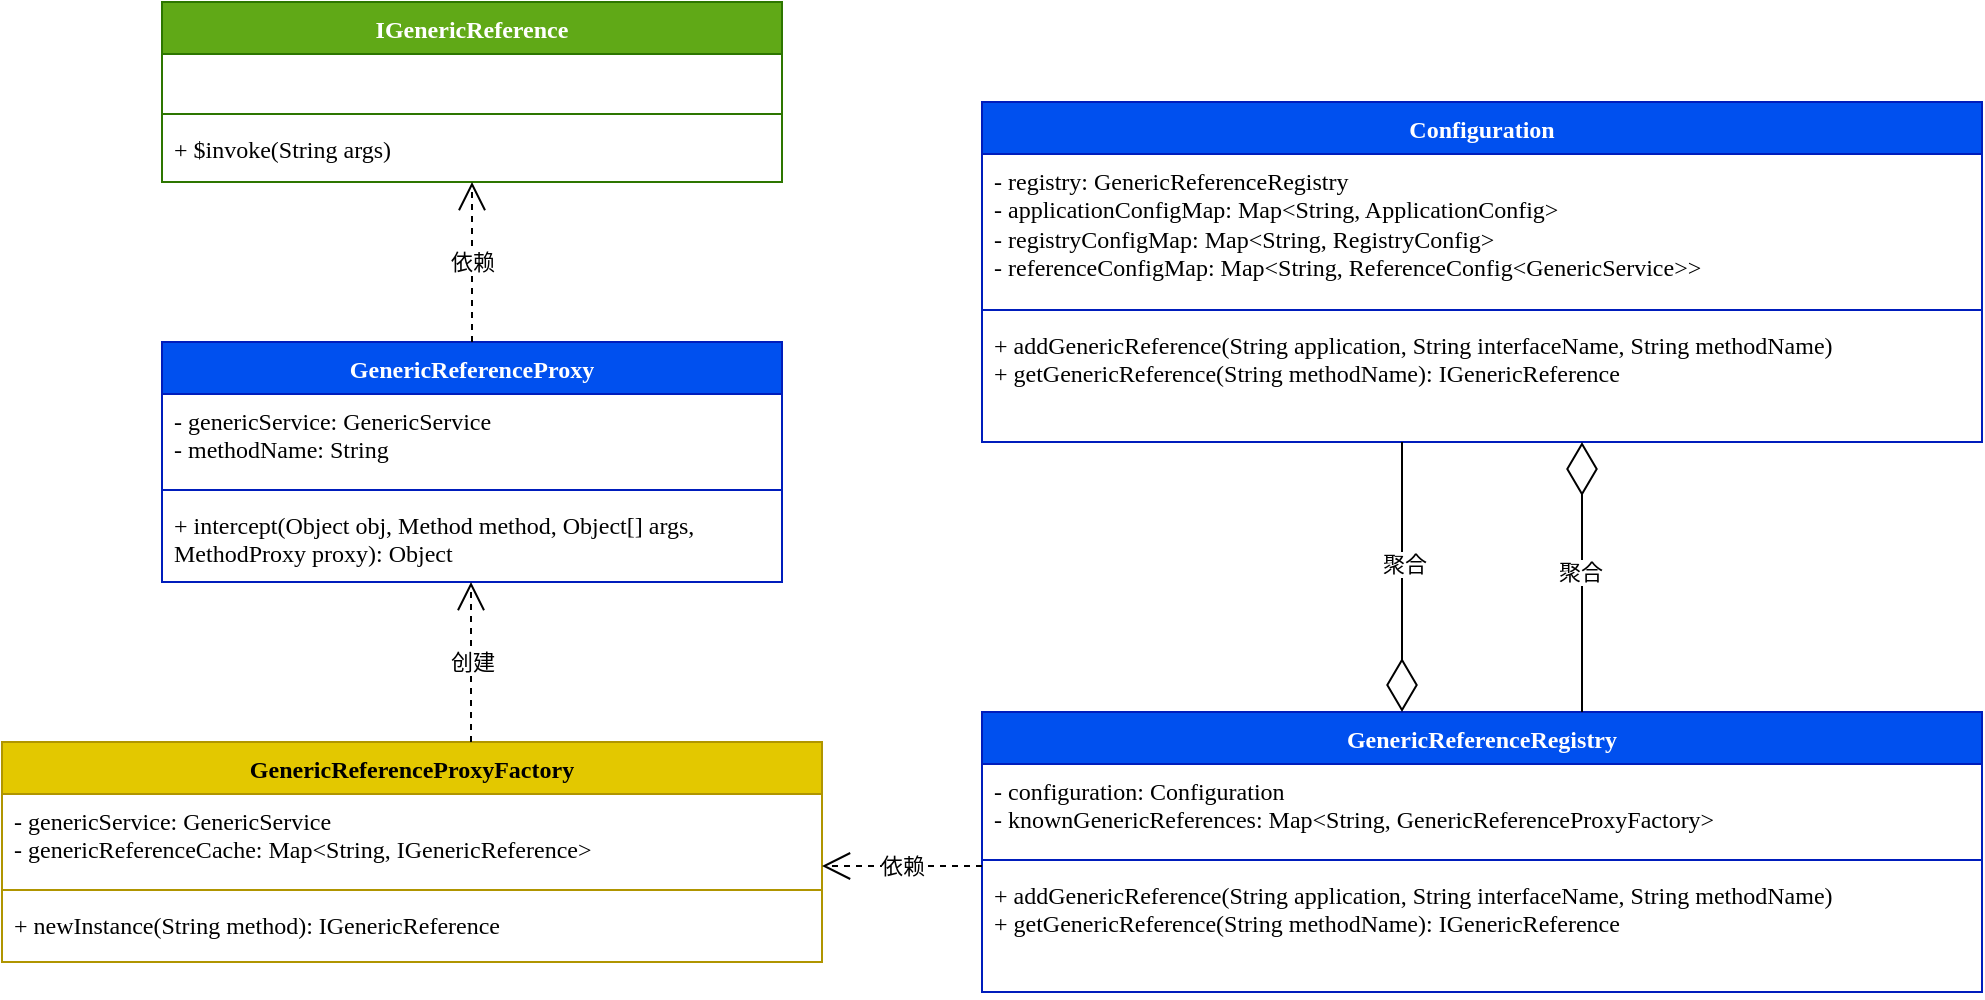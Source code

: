 <mxfile version="24.0.1" type="github">
  <diagram name="第 1 页" id="hdfHfnW4J8s0pxE1J6MG">
    <mxGraphModel dx="1050" dy="530" grid="1" gridSize="10" guides="1" tooltips="1" connect="1" arrows="1" fold="1" page="1" pageScale="1" pageWidth="827" pageHeight="1169" math="0" shadow="0">
      <root>
        <mxCell id="0" />
        <mxCell id="1" parent="0" />
        <mxCell id="DYv4_KJz3e5PC-UhnC1p-1" value="&lt;font face=&quot;Lucida Console&quot;&gt;IGenericReference&lt;/font&gt;" style="swimlane;fontStyle=1;align=center;verticalAlign=top;childLayout=stackLayout;horizontal=1;startSize=26;horizontalStack=0;resizeParent=1;resizeParentMax=0;resizeLast=0;collapsible=1;marginBottom=0;whiteSpace=wrap;html=1;fillColor=#60a917;strokeColor=#2D7600;fontColor=#ffffff;" vertex="1" parent="1">
          <mxGeometry x="160" y="130" width="310" height="90" as="geometry" />
        </mxCell>
        <mxCell id="DYv4_KJz3e5PC-UhnC1p-2" value="&amp;nbsp;" style="text;strokeColor=none;fillColor=none;align=left;verticalAlign=top;spacingLeft=4;spacingRight=4;overflow=hidden;rotatable=0;points=[[0,0.5],[1,0.5]];portConstraint=eastwest;whiteSpace=wrap;html=1;" vertex="1" parent="DYv4_KJz3e5PC-UhnC1p-1">
          <mxGeometry y="26" width="310" height="26" as="geometry" />
        </mxCell>
        <mxCell id="DYv4_KJz3e5PC-UhnC1p-3" value="" style="line;strokeWidth=1;fillColor=none;align=left;verticalAlign=middle;spacingTop=-1;spacingLeft=3;spacingRight=3;rotatable=0;labelPosition=right;points=[];portConstraint=eastwest;strokeColor=inherit;" vertex="1" parent="DYv4_KJz3e5PC-UhnC1p-1">
          <mxGeometry y="52" width="310" height="8" as="geometry" />
        </mxCell>
        <mxCell id="DYv4_KJz3e5PC-UhnC1p-4" value="&lt;font face=&quot;Lucida Console&quot;&gt;+&amp;nbsp;$invoke(String args)&lt;/font&gt;" style="text;strokeColor=none;fillColor=none;align=left;verticalAlign=top;spacingLeft=4;spacingRight=4;overflow=hidden;rotatable=0;points=[[0,0.5],[1,0.5]];portConstraint=eastwest;whiteSpace=wrap;html=1;" vertex="1" parent="DYv4_KJz3e5PC-UhnC1p-1">
          <mxGeometry y="60" width="310" height="30" as="geometry" />
        </mxCell>
        <mxCell id="DYv4_KJz3e5PC-UhnC1p-5" value="&lt;font face=&quot;Lucida Console&quot;&gt;GenericReferenceProxy&lt;/font&gt;" style="swimlane;fontStyle=1;align=center;verticalAlign=top;childLayout=stackLayout;horizontal=1;startSize=26;horizontalStack=0;resizeParent=1;resizeParentMax=0;resizeLast=0;collapsible=1;marginBottom=0;whiteSpace=wrap;html=1;fillColor=#0050ef;strokeColor=#001DBC;fontColor=#ffffff;" vertex="1" parent="1">
          <mxGeometry x="160" y="300" width="310" height="120" as="geometry" />
        </mxCell>
        <mxCell id="DYv4_KJz3e5PC-UhnC1p-6" value="&lt;font face=&quot;Lucida Console&quot;&gt;-&amp;nbsp;genericService: GenericService&lt;br&gt;- methodName&lt;span style=&quot;background-color: initial;&quot;&gt;: String&lt;/span&gt;&lt;/font&gt;" style="text;strokeColor=none;fillColor=none;align=left;verticalAlign=top;spacingLeft=4;spacingRight=4;overflow=hidden;rotatable=0;points=[[0,0.5],[1,0.5]];portConstraint=eastwest;whiteSpace=wrap;html=1;" vertex="1" parent="DYv4_KJz3e5PC-UhnC1p-5">
          <mxGeometry y="26" width="310" height="44" as="geometry" />
        </mxCell>
        <mxCell id="DYv4_KJz3e5PC-UhnC1p-7" value="" style="line;strokeWidth=1;fillColor=none;align=left;verticalAlign=middle;spacingTop=-1;spacingLeft=3;spacingRight=3;rotatable=0;labelPosition=right;points=[];portConstraint=eastwest;strokeColor=inherit;" vertex="1" parent="DYv4_KJz3e5PC-UhnC1p-5">
          <mxGeometry y="70" width="310" height="8" as="geometry" />
        </mxCell>
        <mxCell id="DYv4_KJz3e5PC-UhnC1p-8" value="&lt;font face=&quot;Lucida Console&quot;&gt;+&amp;nbsp;intercept(Object obj, Method method, Object[] args, MethodProxy proxy): Object&lt;/font&gt;" style="text;strokeColor=none;fillColor=none;align=left;verticalAlign=top;spacingLeft=4;spacingRight=4;overflow=hidden;rotatable=0;points=[[0,0.5],[1,0.5]];portConstraint=eastwest;whiteSpace=wrap;html=1;" vertex="1" parent="DYv4_KJz3e5PC-UhnC1p-5">
          <mxGeometry y="78" width="310" height="42" as="geometry" />
        </mxCell>
        <mxCell id="DYv4_KJz3e5PC-UhnC1p-9" value="&lt;font face=&quot;Lucida Console&quot;&gt;GenericReferenceProxyFactory&lt;/font&gt;" style="swimlane;fontStyle=1;align=center;verticalAlign=top;childLayout=stackLayout;horizontal=1;startSize=26;horizontalStack=0;resizeParent=1;resizeParentMax=0;resizeLast=0;collapsible=1;marginBottom=0;whiteSpace=wrap;html=1;fillColor=#e3c800;strokeColor=#B09500;fontColor=#000000;" vertex="1" parent="1">
          <mxGeometry x="80" y="500" width="410" height="110" as="geometry" />
        </mxCell>
        <mxCell id="DYv4_KJz3e5PC-UhnC1p-10" value="&lt;font face=&quot;Lucida Console&quot;&gt;-&amp;nbsp;genericService: GenericService&lt;br&gt;-&amp;nbsp;&lt;span style=&quot;background-color: initial;&quot;&gt;genericReferenceCache:&amp;nbsp;&lt;/span&gt;Map&amp;lt;String, IGenericReference&amp;gt;&lt;/font&gt;" style="text;strokeColor=none;fillColor=none;align=left;verticalAlign=top;spacingLeft=4;spacingRight=4;overflow=hidden;rotatable=0;points=[[0,0.5],[1,0.5]];portConstraint=eastwest;whiteSpace=wrap;html=1;" vertex="1" parent="DYv4_KJz3e5PC-UhnC1p-9">
          <mxGeometry y="26" width="410" height="44" as="geometry" />
        </mxCell>
        <mxCell id="DYv4_KJz3e5PC-UhnC1p-11" value="" style="line;strokeWidth=1;fillColor=none;align=left;verticalAlign=middle;spacingTop=-1;spacingLeft=3;spacingRight=3;rotatable=0;labelPosition=right;points=[];portConstraint=eastwest;strokeColor=inherit;" vertex="1" parent="DYv4_KJz3e5PC-UhnC1p-9">
          <mxGeometry y="70" width="410" height="8" as="geometry" />
        </mxCell>
        <mxCell id="DYv4_KJz3e5PC-UhnC1p-12" value="&lt;font face=&quot;Lucida Console&quot;&gt;+ newInstance(String method):&amp;nbsp;IGenericReference&lt;/font&gt;" style="text;strokeColor=none;fillColor=none;align=left;verticalAlign=top;spacingLeft=4;spacingRight=4;overflow=hidden;rotatable=0;points=[[0,0.5],[1,0.5]];portConstraint=eastwest;whiteSpace=wrap;html=1;" vertex="1" parent="DYv4_KJz3e5PC-UhnC1p-9">
          <mxGeometry y="78" width="410" height="32" as="geometry" />
        </mxCell>
        <mxCell id="DYv4_KJz3e5PC-UhnC1p-13" value="&lt;font face=&quot;Lucida Console&quot;&gt;GenericReferenceRegistry&lt;/font&gt;" style="swimlane;fontStyle=1;align=center;verticalAlign=top;childLayout=stackLayout;horizontal=1;startSize=26;horizontalStack=0;resizeParent=1;resizeParentMax=0;resizeLast=0;collapsible=1;marginBottom=0;whiteSpace=wrap;html=1;fillColor=#0050ef;strokeColor=#001DBC;fontColor=#ffffff;" vertex="1" parent="1">
          <mxGeometry x="570" y="485" width="500" height="140" as="geometry" />
        </mxCell>
        <mxCell id="DYv4_KJz3e5PC-UhnC1p-14" value="&lt;font face=&quot;Lucida Console&quot;&gt;- configuration: Configuration&lt;br&gt;-&amp;nbsp;&lt;span style=&quot;background-color: initial;&quot;&gt;knownGenericReferences:&amp;nbsp;&lt;/span&gt;Map&amp;lt;String, GenericReferenceProxyFactory&amp;gt;&lt;/font&gt;" style="text;strokeColor=none;fillColor=none;align=left;verticalAlign=top;spacingLeft=4;spacingRight=4;overflow=hidden;rotatable=0;points=[[0,0.5],[1,0.5]];portConstraint=eastwest;whiteSpace=wrap;html=1;" vertex="1" parent="DYv4_KJz3e5PC-UhnC1p-13">
          <mxGeometry y="26" width="500" height="44" as="geometry" />
        </mxCell>
        <mxCell id="DYv4_KJz3e5PC-UhnC1p-15" value="" style="line;strokeWidth=1;fillColor=none;align=left;verticalAlign=middle;spacingTop=-1;spacingLeft=3;spacingRight=3;rotatable=0;labelPosition=right;points=[];portConstraint=eastwest;strokeColor=inherit;" vertex="1" parent="DYv4_KJz3e5PC-UhnC1p-13">
          <mxGeometry y="70" width="500" height="8" as="geometry" />
        </mxCell>
        <mxCell id="DYv4_KJz3e5PC-UhnC1p-16" value="&lt;font face=&quot;Lucida Console&quot;&gt;+&amp;nbsp;addGenericReference(String application, String interfaceName, String methodName)&lt;br&gt;+ getGenericReference(String methodName): IGenericReference&lt;br&gt;&lt;/font&gt;" style="text;strokeColor=none;fillColor=none;align=left;verticalAlign=top;spacingLeft=4;spacingRight=4;overflow=hidden;rotatable=0;points=[[0,0.5],[1,0.5]];portConstraint=eastwest;whiteSpace=wrap;html=1;" vertex="1" parent="DYv4_KJz3e5PC-UhnC1p-13">
          <mxGeometry y="78" width="500" height="62" as="geometry" />
        </mxCell>
        <mxCell id="DYv4_KJz3e5PC-UhnC1p-17" value="&lt;font face=&quot;Lucida Console&quot;&gt;Configuration&lt;/font&gt;" style="swimlane;fontStyle=1;align=center;verticalAlign=top;childLayout=stackLayout;horizontal=1;startSize=26;horizontalStack=0;resizeParent=1;resizeParentMax=0;resizeLast=0;collapsible=1;marginBottom=0;whiteSpace=wrap;html=1;fillColor=#0050ef;strokeColor=#001DBC;fontColor=#ffffff;" vertex="1" parent="1">
          <mxGeometry x="570" y="180" width="500" height="170" as="geometry" />
        </mxCell>
        <mxCell id="DYv4_KJz3e5PC-UhnC1p-18" value="&lt;font face=&quot;Lucida Console&quot;&gt;- registry: GenericReferenceRegistry&lt;br&gt;-&amp;nbsp;&lt;span style=&quot;background-color: initial;&quot;&gt;applicationConfigMap:&amp;nbsp;&lt;/span&gt;Map&amp;lt;String, ApplicationConfig&amp;gt;&lt;br&gt;- registryConfigMap: Map&amp;lt;String, RegistryConfig&amp;gt;&lt;br&gt;- referenceConfigMap: Map&amp;lt;String, ReferenceConfig&amp;lt;GenericService&amp;gt;&amp;gt;&lt;br&gt;&lt;/font&gt;" style="text;strokeColor=none;fillColor=none;align=left;verticalAlign=top;spacingLeft=4;spacingRight=4;overflow=hidden;rotatable=0;points=[[0,0.5],[1,0.5]];portConstraint=eastwest;whiteSpace=wrap;html=1;" vertex="1" parent="DYv4_KJz3e5PC-UhnC1p-17">
          <mxGeometry y="26" width="500" height="74" as="geometry" />
        </mxCell>
        <mxCell id="DYv4_KJz3e5PC-UhnC1p-19" value="" style="line;strokeWidth=1;fillColor=none;align=left;verticalAlign=middle;spacingTop=-1;spacingLeft=3;spacingRight=3;rotatable=0;labelPosition=right;points=[];portConstraint=eastwest;strokeColor=inherit;" vertex="1" parent="DYv4_KJz3e5PC-UhnC1p-17">
          <mxGeometry y="100" width="500" height="8" as="geometry" />
        </mxCell>
        <mxCell id="DYv4_KJz3e5PC-UhnC1p-20" value="&lt;font face=&quot;Lucida Console&quot;&gt;+&amp;nbsp;addGenericReference(String application, String interfaceName, String methodName)&lt;br&gt;+ getGenericReference(String methodName): IGenericReference&lt;br&gt;&lt;/font&gt;" style="text;strokeColor=none;fillColor=none;align=left;verticalAlign=top;spacingLeft=4;spacingRight=4;overflow=hidden;rotatable=0;points=[[0,0.5],[1,0.5]];portConstraint=eastwest;whiteSpace=wrap;html=1;" vertex="1" parent="DYv4_KJz3e5PC-UhnC1p-17">
          <mxGeometry y="108" width="500" height="62" as="geometry" />
        </mxCell>
        <mxCell id="DYv4_KJz3e5PC-UhnC1p-21" value="依赖" style="endArrow=open;endSize=12;dashed=1;html=1;rounded=0;exitX=0.5;exitY=0;exitDx=0;exitDy=0;" edge="1" parent="1" source="DYv4_KJz3e5PC-UhnC1p-5">
          <mxGeometry width="160" relative="1" as="geometry">
            <mxPoint x="200" y="700" as="sourcePoint" />
            <mxPoint x="315" y="220" as="targetPoint" />
          </mxGeometry>
        </mxCell>
        <mxCell id="DYv4_KJz3e5PC-UhnC1p-22" value="创建" style="endArrow=open;endSize=12;dashed=1;html=1;rounded=0;exitX=0.5;exitY=0;exitDx=0;exitDy=0;" edge="1" parent="1">
          <mxGeometry width="160" relative="1" as="geometry">
            <mxPoint x="314.5" y="500" as="sourcePoint" />
            <mxPoint x="314.5" y="420" as="targetPoint" />
          </mxGeometry>
        </mxCell>
        <mxCell id="DYv4_KJz3e5PC-UhnC1p-23" value="依赖" style="endArrow=open;endSize=12;dashed=1;html=1;rounded=0;" edge="1" parent="1">
          <mxGeometry width="160" relative="1" as="geometry">
            <mxPoint x="570" y="562" as="sourcePoint" />
            <mxPoint x="490" y="562" as="targetPoint" />
          </mxGeometry>
        </mxCell>
        <mxCell id="DYv4_KJz3e5PC-UhnC1p-24" value="" style="endArrow=diamondThin;endFill=0;endSize=24;html=1;rounded=0;" edge="1" parent="1">
          <mxGeometry width="160" relative="1" as="geometry">
            <mxPoint x="780" y="350" as="sourcePoint" />
            <mxPoint x="780" y="485" as="targetPoint" />
          </mxGeometry>
        </mxCell>
        <mxCell id="DYv4_KJz3e5PC-UhnC1p-25" value="聚合" style="edgeLabel;html=1;align=center;verticalAlign=middle;resizable=0;points=[];" vertex="1" connectable="0" parent="DYv4_KJz3e5PC-UhnC1p-24">
          <mxGeometry x="-0.099" y="1" relative="1" as="geometry">
            <mxPoint as="offset" />
          </mxGeometry>
        </mxCell>
        <mxCell id="DYv4_KJz3e5PC-UhnC1p-26" value="" style="endArrow=diamondThin;endFill=0;endSize=24;html=1;rounded=0;" edge="1" parent="1">
          <mxGeometry width="160" relative="1" as="geometry">
            <mxPoint x="870" y="485" as="sourcePoint" />
            <mxPoint x="870" y="350" as="targetPoint" />
          </mxGeometry>
        </mxCell>
        <mxCell id="DYv4_KJz3e5PC-UhnC1p-27" value="聚合" style="edgeLabel;html=1;align=center;verticalAlign=middle;resizable=0;points=[];" vertex="1" connectable="0" parent="DYv4_KJz3e5PC-UhnC1p-26">
          <mxGeometry x="0.04" y="1" relative="1" as="geometry">
            <mxPoint as="offset" />
          </mxGeometry>
        </mxCell>
      </root>
    </mxGraphModel>
  </diagram>
</mxfile>
